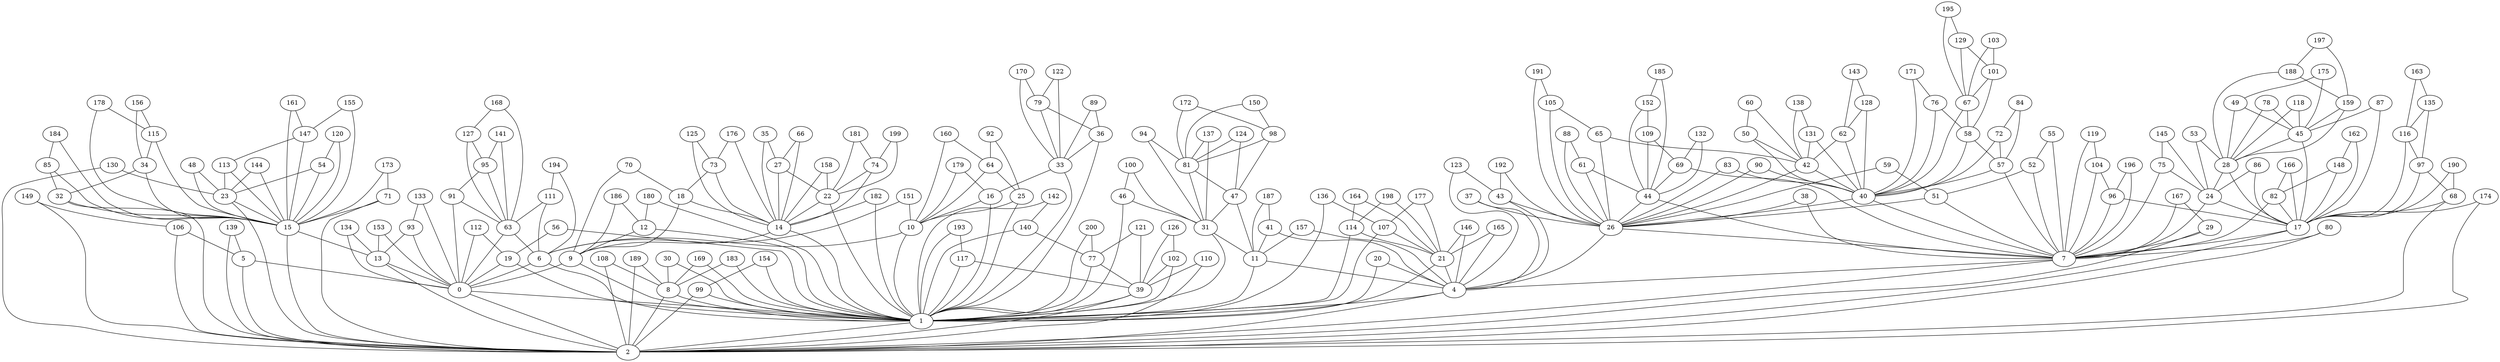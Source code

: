 strict graph G {
0;
1;
2;
4;
5;
6;
7;
8;
9;
10;
11;
12;
13;
14;
15;
16;
17;
18;
19;
20;
21;
22;
23;
24;
25;
26;
27;
28;
29;
30;
31;
32;
33;
34;
35;
36;
37;
38;
39;
40;
41;
42;
43;
44;
45;
46;
47;
48;
49;
50;
51;
52;
53;
54;
55;
56;
57;
58;
59;
60;
61;
62;
63;
64;
65;
66;
67;
68;
69;
70;
71;
72;
73;
74;
75;
76;
77;
78;
79;
80;
81;
82;
83;
84;
85;
86;
87;
88;
89;
90;
91;
92;
93;
94;
95;
96;
97;
98;
99;
100;
101;
102;
103;
104;
105;
106;
107;
108;
109;
110;
111;
112;
113;
114;
115;
116;
117;
118;
119;
120;
121;
122;
123;
124;
125;
126;
127;
128;
129;
130;
131;
132;
133;
134;
135;
136;
137;
138;
139;
140;
141;
142;
143;
144;
145;
146;
147;
148;
149;
150;
151;
152;
153;
154;
155;
156;
157;
158;
159;
160;
161;
162;
163;
164;
165;
166;
167;
168;
169;
170;
171;
172;
173;
174;
175;
176;
177;
178;
179;
180;
181;
182;
183;
184;
185;
186;
187;
188;
189;
190;
191;
192;
193;
194;
195;
196;
197;
198;
199;
200;
148 -- 82;
21 -- 1;
29 -- 7;
170 -- 79;
65 -- 42;
107 -- 21;
159 -- 28;
84 -- 72;
180 -- 12;
199 -- 74;
187 -- 11;
76 -- 40;
53 -- 24;
124 -- 47;
44 -- 26;
23 -- 15;
23 -- 2;
166 -- 17;
39 -- 1;
118 -- 45;
127 -- 95;
101 -- 67;
132 -- 69;
198 -- 114;
38 -- 26;
123 -- 43;
88 -- 61;
115 -- 15;
117 -- 1;
113 -- 23;
192 -- 26;
43 -- 26;
80 -- 7;
141 -- 95;
141 -- 63;
168 -- 63;
176 -- 14;
103 -- 101;
87 -- 17;
119 -- 7;
137 -- 31;
8 -- 2;
181 -- 22;
137 -- 81;
15 -- 2;
69 -- 7;
170 -- 33;
106 -- 5;
66 -- 27;
190 -- 17;
64 -- 25;
4 -- 2;
73 -- 14;
94 -- 81;
39 -- 2;
63 -- 0;
77 -- 1;
30 -- 8;
56 -- 1;
172 -- 98;
57 -- 7;
70 -- 9;
47 -- 31;
100 -- 31;
162 -- 148;
140 -- 77;
13 -- 2;
52 -- 7;
109 -- 44;
81 -- 47;
87 -- 45;
183 -- 8;
161 -- 147;
186 -- 12;
85 -- 32;
102 -- 39;
35 -- 27;
103 -- 67;
160 -- 10;
24 -- 17;
92 -- 64;
96 -- 7;
13 -- 0;
146 -- 21;
194 -- 111;
59 -- 26;
154 -- 1;
126 -- 102;
16 -- 1;
75 -- 24;
175 -- 45;
60 -- 50;
149 -- 106;
62 -- 42;
184 -- 85;
155 -- 15;
109 -- 69;
86 -- 24;
48 -- 15;
101 -- 58;
169 -- 1;
28 -- 24;
164 -- 114;
121 -- 39;
196 -- 7;
138 -- 42;
43 -- 4;
8 -- 1;
92 -- 25;
178 -- 115;
182 -- 14;
74 -- 14;
89 -- 36;
193 -- 1;
9 -- 1;
26 -- 4;
5 -- 2;
179 -- 16;
187 -- 41;
118 -- 28;
157 -- 4;
169 -- 8;
18 -- 9;
37 -- 4;
52 -- 51;
62 -- 40;
46 -- 1;
156 -- 115;
69 -- 44;
164 -- 21;
195 -- 67;
115 -- 34;
22 -- 14;
133 -- 0;
196 -- 96;
22 -- 1;
51 -- 7;
19 -- 1;
119 -- 104;
53 -- 28;
54 -- 15;
89 -- 33;
191 -- 105;
152 -- 109;
188 -- 159;
71 -- 15;
45 -- 28;
171 -- 40;
195 -- 129;
33 -- 16;
117 -- 39;
85 -- 15;
50 -- 42;
27 -- 22;
165 -- 4;
173 -- 71;
120 -- 15;
179 -- 10;
6 -- 0;
180 -- 1;
79 -- 36;
176 -- 73;
84 -- 57;
130 -- 23;
159 -- 45;
76 -- 58;
55 -- 7;
12 -- 1;
29 -- 2;
194 -- 6;
30 -- 1;
167 -- 29;
174 -- 17;
97 -- 17;
132 -- 44;
0 -- 1;
189 -- 8;
28 -- 17;
32 -- 2;
106 -- 2;
111 -- 63;
78 -- 45;
25 -- 1;
199 -- 22;
143 -- 128;
11 -- 1;
61 -- 26;
90 -- 40;
16 -- 10;
120 -- 54;
161 -- 15;
123 -- 4;
17 -- 2;
198 -- 21;
107 -- 1;
34 -- 32;
71 -- 2;
152 -- 44;
188 -- 28;
145 -- 75;
104 -- 96;
129 -- 67;
72 -- 57;
135 -- 116;
163 -- 135;
56 -- 19;
98 -- 81;
158 -- 22;
177 -- 107;
55 -- 52;
94 -- 31;
26 -- 7;
113 -- 15;
177 -- 21;
18 -- 14;
140 -- 1;
77 -- 39;
149 -- 2;
122 -- 79;
131 -- 40;
17 -- 7;
72 -- 40;
31 -- 1;
40 -- 7;
25 -- 10;
91 -- 63;
156 -- 34;
36 -- 1;
14 -- 9;
59 -- 51;
58 -- 57;
78 -- 28;
86 -- 17;
129 -- 101;
185 -- 44;
67 -- 40;
81 -- 31;
6 -- 1;
135 -- 97;
88 -- 26;
136 -- 1;
121 -- 77;
163 -- 116;
99 -- 2;
95 -- 91;
65 -- 26;
131 -- 42;
144 -- 15;
133 -- 93;
150 -- 81;
112 -- 0;
143 -- 62;
74 -- 22;
75 -- 7;
82 -- 17;
160 -- 64;
148 -- 17;
45 -- 17;
79 -- 33;
166 -- 82;
110 -- 39;
66 -- 14;
44 -- 7;
51 -- 26;
190 -- 68;
138 -- 131;
178 -- 15;
183 -- 1;
154 -- 99;
126 -- 39;
11 -- 4;
49 -- 45;
41 -- 11;
61 -- 44;
104 -- 7;
200 -- 77;
191 -- 26;
136 -- 107;
93 -- 13;
186 -- 9;
50 -- 40;
7 -- 2;
185 -- 152;
19 -- 0;
146 -- 4;
31 -- 11;
168 -- 127;
184 -- 15;
182 -- 1;
142 -- 140;
96 -- 17;
32 -- 15;
197 -- 159;
83 -- 26;
4 -- 1;
134 -- 13;
95 -- 63;
27 -- 14;
110 -- 2;
151 -- 6;
130 -- 2;
21 -- 4;
38 -- 7;
58 -- 40;
147 -- 15;
64 -- 10;
90 -- 26;
102 -- 1;
33 -- 1;
139 -- 2;
150 -- 98;
173 -- 15;
153 -- 13;
82 -- 7;
20 -- 4;
124 -- 81;
20 -- 1;
83 -- 40;
100 -- 46;
7 -- 4;
35 -- 14;
14 -- 1;
98 -- 47;
139 -- 5;
91 -- 0;
57 -- 40;
147 -- 113;
105 -- 26;
157 -- 11;
125 -- 14;
165 -- 21;
145 -- 24;
15 -- 13;
193 -- 117;
144 -- 23;
70 -- 18;
200 -- 1;
171 -- 76;
192 -- 43;
97 -- 68;
46 -- 31;
34 -- 15;
181 -- 74;
10 -- 6;
114 -- 1;
73 -- 18;
40 -- 26;
54 -- 23;
151 -- 10;
153 -- 0;
189 -- 2;
142 -- 1;
80 -- 2;
111 -- 6;
197 -- 188;
1 -- 2;
114 -- 21;
134 -- 0;
12 -- 9;
63 -- 6;
155 -- 147;
41 -- 4;
162 -- 17;
128 -- 40;
24 -- 7;
68 -- 17;
67 -- 58;
36 -- 33;
167 -- 7;
174 -- 2;
172 -- 81;
175 -- 49;
122 -- 33;
116 -- 17;
158 -- 14;
68 -- 2;
42 -- 40;
112 -- 19;
93 -- 0;
60 -- 42;
105 -- 65;
37 -- 26;
0 -- 2;
108 -- 2;
10 -- 1;
5 -- 0;
128 -- 62;
47 -- 11;
49 -- 28;
99 -- 1;
48 -- 23;
108 -- 8;
42 -- 26;
127 -- 63;
9 -- 0;
125 -- 73;
116 -- 97;
}
